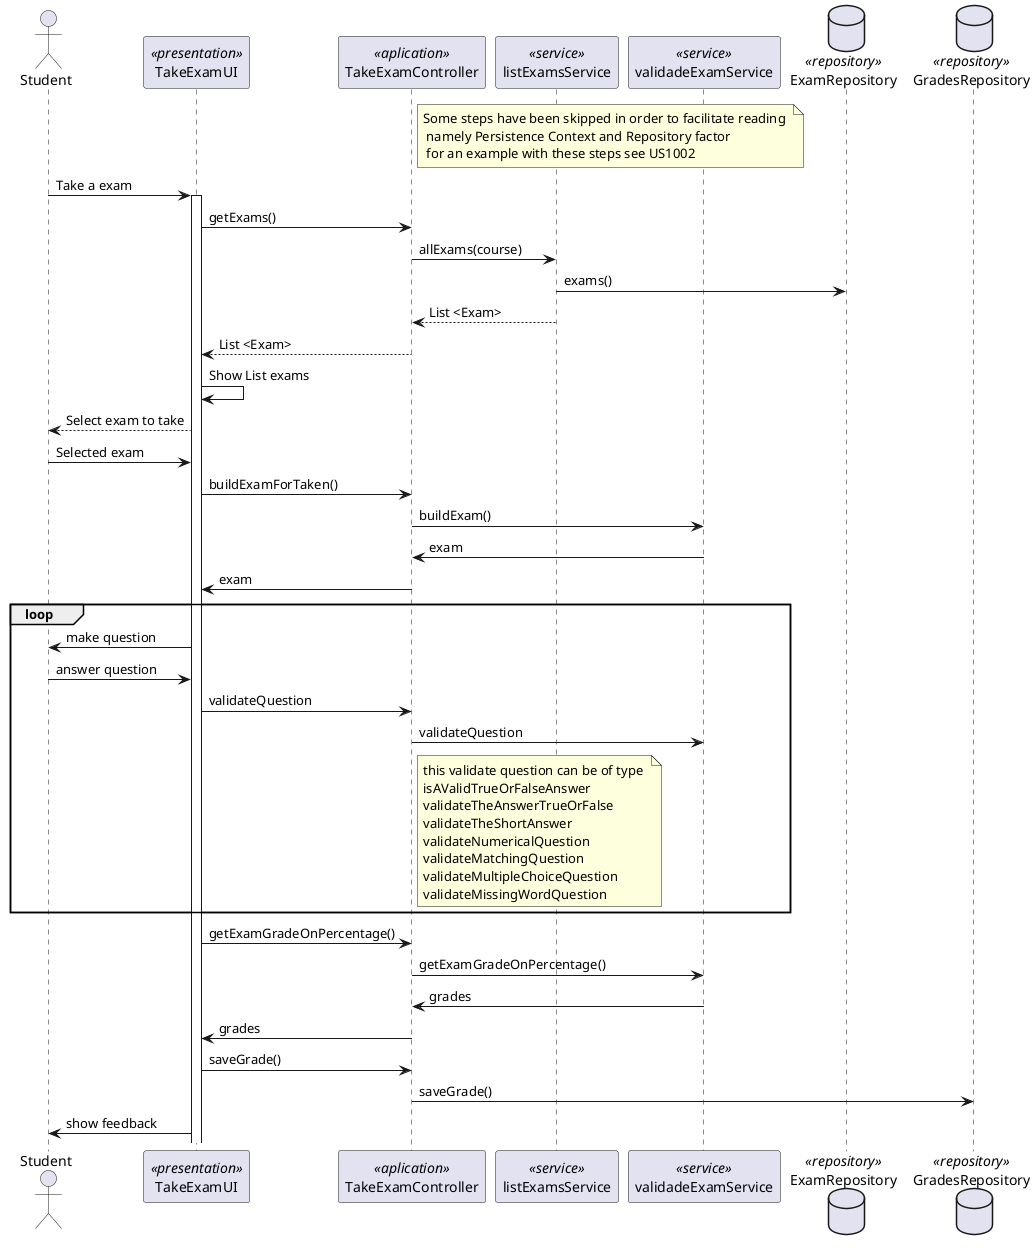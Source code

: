 @startuml
actor Student as Actor
participant TakeExamUI as UI <<presentation>>
participant TakeExamController as Controller <<aplication>>
participant listExamsService as Service1 <<service>>
participant validadeExamService as Service3 <<service>>
database ExamRepository as Repository1 <<repository>>
database GradesRepository as Repository3 <<repository>>

note right of Controller:Some steps have been skipped in order to facilitate reading \n namely Persistence Context and Repository factor \n for an example with these steps see US1002
Actor -> UI: Take a exam
activate UI
    UI -> Controller: getExams()
    Controller -> Service1: allExams(course)
    Service1 -> Repository1: exams()
    Service1 --> Controller: List <Exam>
    Controller --> UI: List <Exam>
    UI -> UI : Show List exams
    UI --> Actor: Select exam to take
    Actor -> UI: Selected exam
    UI -> Controller: buildExamForTaken()
    Controller -> Service3: buildExam()
    Service3 -> Controller: exam
    Controller -> UI: exam
    loop
    UI -> Actor: make question
    Actor -> UI: answer question
    UI -> Controller: validateQuestion
    Controller -> Service3: validateQuestion
    note right of Controller : this validate question can be of type \nisAValidTrueOrFalseAnswer\nvalidateTheAnswerTrueOrFalse\nvalidateTheShortAnswer\nvalidateNumericalQuestion\nvalidateMatchingQuestion\nvalidateMultipleChoiceQuestion\nvalidateMissingWordQuestion
    end
    UI -> Controller: getExamGradeOnPercentage()
    Controller -> Service3:getExamGradeOnPercentage()
    Service3 -> Controller: grades
    Controller -> UI: grades
    UI -> Controller: saveGrade()
    Controller -> Repository3: saveGrade()
    UI -> Actor: show feedback

@enduml